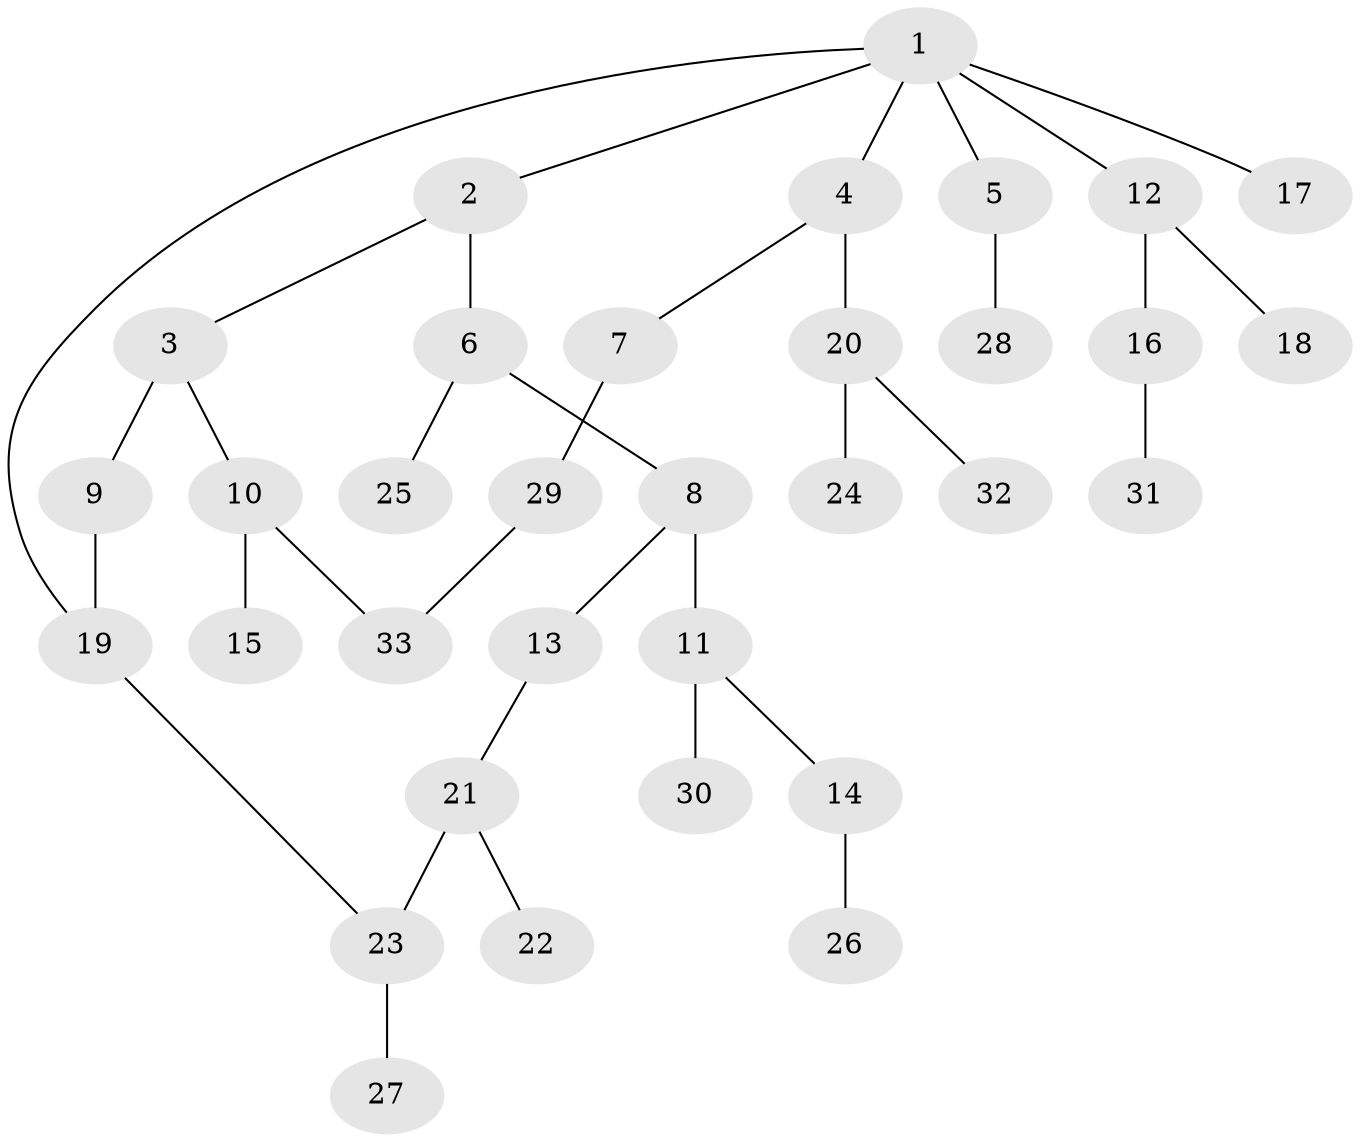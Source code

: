// original degree distribution, {7: 0.015151515151515152, 5: 0.09090909090909091, 4: 0.045454545454545456, 3: 0.10606060606060606, 1: 0.48484848484848486, 2: 0.25757575757575757}
// Generated by graph-tools (version 1.1) at 2025/34/03/09/25 02:34:26]
// undirected, 33 vertices, 35 edges
graph export_dot {
graph [start="1"]
  node [color=gray90,style=filled];
  1;
  2;
  3;
  4;
  5;
  6;
  7;
  8;
  9;
  10;
  11;
  12;
  13;
  14;
  15;
  16;
  17;
  18;
  19;
  20;
  21;
  22;
  23;
  24;
  25;
  26;
  27;
  28;
  29;
  30;
  31;
  32;
  33;
  1 -- 2 [weight=1.0];
  1 -- 4 [weight=1.0];
  1 -- 5 [weight=1.0];
  1 -- 12 [weight=1.0];
  1 -- 17 [weight=1.0];
  1 -- 19 [weight=1.0];
  2 -- 3 [weight=1.0];
  2 -- 6 [weight=2.0];
  3 -- 9 [weight=2.0];
  3 -- 10 [weight=1.0];
  4 -- 7 [weight=1.0];
  4 -- 20 [weight=1.0];
  5 -- 28 [weight=1.0];
  6 -- 8 [weight=1.0];
  6 -- 25 [weight=1.0];
  7 -- 29 [weight=1.0];
  8 -- 11 [weight=1.0];
  8 -- 13 [weight=1.0];
  9 -- 19 [weight=1.0];
  10 -- 15 [weight=1.0];
  10 -- 33 [weight=1.0];
  11 -- 14 [weight=1.0];
  11 -- 30 [weight=2.0];
  12 -- 16 [weight=2.0];
  12 -- 18 [weight=1.0];
  13 -- 21 [weight=1.0];
  14 -- 26 [weight=1.0];
  16 -- 31 [weight=1.0];
  19 -- 23 [weight=1.0];
  20 -- 24 [weight=2.0];
  20 -- 32 [weight=1.0];
  21 -- 22 [weight=1.0];
  21 -- 23 [weight=2.0];
  23 -- 27 [weight=1.0];
  29 -- 33 [weight=1.0];
}
